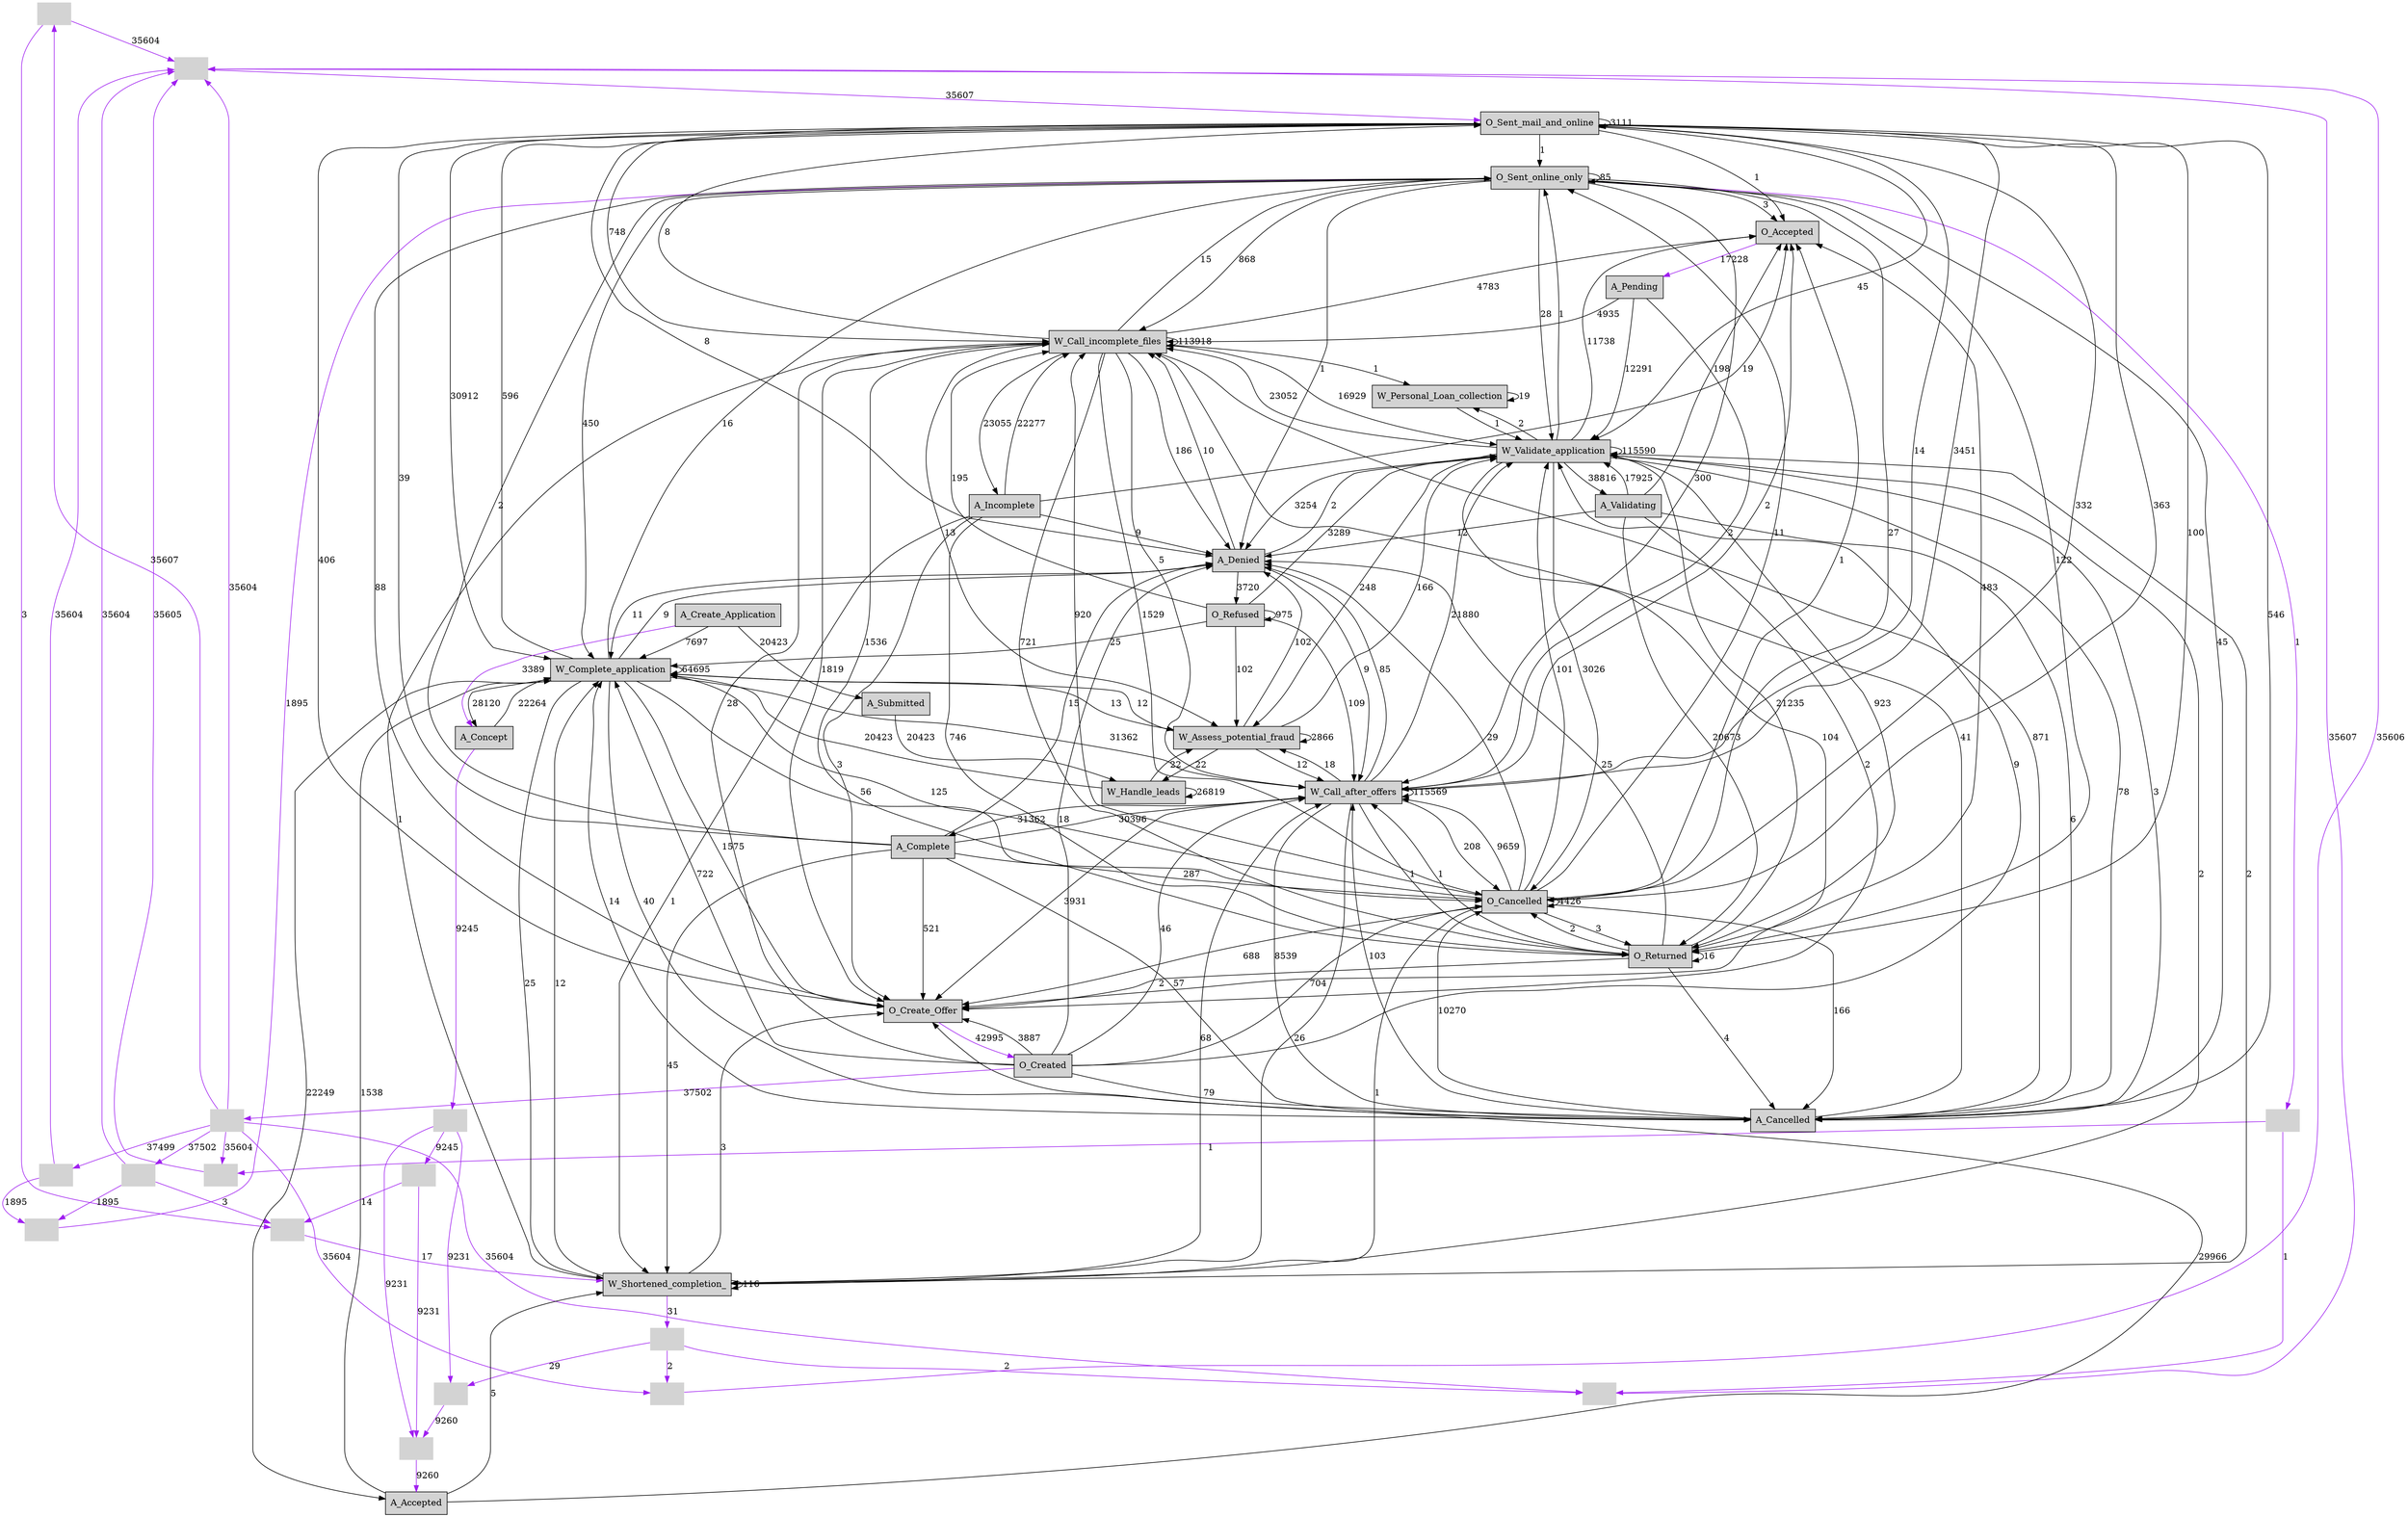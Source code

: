 digraph G { node [style=filled,shape=box];
XOR4 [shape=none,label="",image="C:\\Users\\lcheng\\Desktop\\ProM\\Figures\\xor.png"];
AndJ0 [shape=none,label="",image="C:\\Users\\lcheng\\Desktop\\ProM\\Figures\\and.png"];
AndJ1 [shape=none,label="",image="C:\\Users\\lcheng\\Desktop\\ProM\\Figures\\and.png"];
AndS1 [shape=none,label="",image="C:\\Users\\lcheng\\Desktop\\ProM\\Figures\\and.png"];
AndJ3 [shape=none,label="",image="C:\\Users\\lcheng\\Desktop\\ProM\\Figures\\and.png"];
AndS4 [shape=none,label="",image="C:\\Users\\lcheng\\Desktop\\ProM\\Figures\\and.png"];
XOR7 [shape=none,label="",image="C:\\Users\\lcheng\\Desktop\\ProM\\Figures\\xor.png"];
XOR10 [shape=none,label="",image="C:\\Users\\lcheng\\Desktop\\ProM\\Figures\\xor.png"];
AndS2 [shape=none,label="",image="C:\\Users\\lcheng\\Desktop\\ProM\\Figures\\and.png"];
XOR2 [shape=none,label="",image="C:\\Users\\lcheng\\Desktop\\ProM\\Figures\\xor.png"];
XOR3 [shape=none,label="",image="C:\\Users\\lcheng\\Desktop\\ProM\\Figures\\xor.png"];
XOR1 [shape=none,label="",image="C:\\Users\\lcheng\\Desktop\\ProM\\Figures\\xor.png"];
XOR12 [shape=none,label="",image="C:\\Users\\lcheng\\Desktop\\ProM\\Figures\\xor.png"];
AndJ4 [shape=none,label="",image="C:\\Users\\lcheng\\Desktop\\ProM\\Figures\\and.png"];
AndS0 [shape=none,label="",image="C:\\Users\\lcheng\\Desktop\\ProM\\Figures\\and.png"];
XOR8 [shape=none,label="",image="C:\\Users\\lcheng\\Desktop\\ProM\\Figures\\xor.png"];
edge [color=purple];
XOR4 -> AndJ0[label="35604"];
XOR4 -> AndJ1[label="3"];
O_Sent_online_only -> AndS1[label="1"];
AndJ3 -> A_Accepted[label="9260"];
A_Concept -> AndS4[label="9245"];
XOR7 -> AndJ3[label="9260"];
AndJ0 -> O_Sent_mail_and_online[label="35607"];
XOR10 -> AndJ1[label="14"];
XOR10 -> AndJ3[label="9231"];
AndS2 -> XOR2[label="2"];
AndS2 -> XOR3[label="2"];
AndS2 -> XOR7[label="29"];
XOR3 -> AndJ0[label="35607"];
A_Create_Application -> A_Concept[label="3389"];
AndS1 -> XOR3[label="1"];
AndS1 -> XOR1[label="1"];
AndS4 -> XOR10[label="9245"];
AndS4 -> XOR7[label="9231"];
AndS4 -> AndJ3[label="9231"];
XOR12 -> AndJ0[label="35604"];
XOR12 -> AndJ4[label="1895"];
W_Shortened_completion_ -> AndS2[label="31"];
O_Created -> AndS0[label="37502"];
XOR8 -> AndJ0[label="35604"];
XOR8 -> AndJ4[label="1895"];
XOR8 -> AndJ1[label="3"];
XOR2 -> AndJ0[label="35606"];
O_Accepted -> A_Pending[label="17228"];
O_Create_Offer -> O_Created[label="42995"];
AndJ1 -> W_Shortened_completion_[label="17"];
AndS0 -> XOR2[label="35604"];
AndS0 -> XOR3[label="35604"];
AndS0 -> AndJ0[label="35604"];
AndS0 -> XOR4[label="35607"];
AndS0 -> XOR1[label="35604"];
AndS0 -> XOR8[label="37502"];
AndS0 -> XOR12[label="37499"];
AndJ4 -> O_Sent_online_only[label="1895"];
XOR1 -> AndJ0[label="35605"];
edge [color=black];
A_Accepted -> W_Shortened_completion_[label="5"];
A_Accepted -> O_Create_Offer[label="29966"];
A_Accepted -> W_Complete_application[label="1538"];
A_Cancelled -> W_Call_incomplete_files[label="41"];
A_Cancelled -> O_Cancelled[label="10270"];
A_Cancelled -> W_Call_after_offers[label="103"];
A_Cancelled -> W_Validate_application[label="3"];
A_Cancelled -> W_Complete_application[label="14"];
O_Sent_online_only -> O_Accepted[label="3"];
O_Sent_online_only -> O_Returned[label="122"];
O_Sent_online_only -> O_Cancelled[label="27"];
O_Sent_online_only -> W_Call_incomplete_files[label="868"];
O_Sent_online_only -> A_Denied[label="1"];
O_Sent_online_only -> A_Cancelled[label="45"];
O_Sent_online_only -> W_Call_after_offers[label="300"];
O_Sent_online_only -> O_Create_Offer[label="88"];
O_Sent_online_only -> W_Validate_application[label="28"];
O_Sent_online_only -> W_Complete_application[label="450"];
O_Sent_online_only -> O_Sent_online_only[label="85"];
A_Concept -> W_Complete_application[label="22264"];
O_Sent_mail_and_online -> O_Accepted[label="1"];
O_Sent_mail_and_online -> O_Returned[label="100"];
O_Sent_mail_and_online -> O_Cancelled[label="363"];
O_Sent_mail_and_online -> W_Call_incomplete_files[label="748"];
O_Sent_mail_and_online -> A_Denied[label="8"];
O_Sent_mail_and_online -> A_Cancelled[label="546"];
O_Sent_mail_and_online -> W_Call_after_offers[label="3451"];
O_Sent_mail_and_online -> O_Create_Offer[label="406"];
O_Sent_mail_and_online -> W_Validate_application[label="45"];
O_Sent_mail_and_online -> W_Complete_application[label="30912"];
O_Sent_mail_and_online -> O_Sent_mail_and_online[label="3111"];
O_Sent_mail_and_online -> O_Sent_online_only[label="1"];
O_Refused -> W_Call_incomplete_files[label="195"];
O_Refused -> O_Refused[label="975"];
O_Refused -> W_Call_after_offers[label="109"];
O_Refused -> W_Validate_application[label="3289"];
O_Refused -> W_Assess_potential_fraud[label="102"];
O_Refused -> W_Complete_application[label="25"];
A_Submitted -> W_Handle_leads[label="20423"];
A_Validating -> O_Accepted[label="198"];
A_Validating -> O_Returned[label="20673"];
A_Validating -> A_Denied[label="12"];
A_Validating -> A_Cancelled[label="6"];
A_Validating -> O_Create_Offer[label="2"];
A_Validating -> W_Validate_application[label="17925"];
A_Create_Application -> W_Complete_application[label="7697"];
A_Create_Application -> A_Submitted[label="20423"];
A_Denied -> W_Call_incomplete_files[label="10"];
A_Denied -> O_Refused[label="3720"];
A_Denied -> W_Call_after_offers[label="9"];
A_Denied -> W_Validate_application[label="2"];
A_Denied -> W_Complete_application[label="11"];
W_Complete_application -> O_Sent_online_only[label="16"];
W_Complete_application -> A_Concept[label="28120"];
W_Complete_application -> W_Shortened_completion_[label="25"];
W_Complete_application -> O_Cancelled[label="56"];
W_Complete_application -> A_Denied[label="9"];
W_Complete_application -> A_Cancelled[label="40"];
W_Complete_application -> W_Call_after_offers[label="31362"];
W_Complete_application -> O_Create_Offer[label="1575"];
W_Complete_application -> W_Assess_potential_fraud[label="13"];
W_Complete_application -> W_Complete_application[label="64695"];
W_Complete_application -> O_Sent_mail_and_online[label="596"];
W_Complete_application -> A_Accepted[label="22249"];
A_Incomplete -> O_Accepted[label="19"];
A_Incomplete -> W_Shortened_completion_[label="1"];
A_Incomplete -> O_Returned[label="746"];
A_Incomplete -> W_Call_incomplete_files[label="22277"];
A_Incomplete -> A_Denied[label="9"];
A_Incomplete -> O_Create_Offer[label="3"];
O_Cancelled -> O_Accepted[label="1"];
O_Cancelled -> W_Shortened_completion_[label="1"];
O_Cancelled -> W_Call_incomplete_files[label="920"];
O_Cancelled -> O_Cancelled[label="4426"];
O_Cancelled -> O_Returned[label="3"];
O_Cancelled -> A_Denied[label="29"];
O_Cancelled -> A_Cancelled[label="166"];
O_Cancelled -> O_Create_Offer[label="688"];
O_Cancelled -> W_Call_after_offers[label="9659"];
O_Cancelled -> W_Validate_application[label="101"];
O_Cancelled -> W_Complete_application[label="125"];
O_Cancelled -> O_Sent_online_only[label="11"];
O_Cancelled -> O_Sent_mail_and_online[label="332"];
W_Assess_potential_fraud -> W_Handle_leads[label="22"];
W_Assess_potential_fraud -> A_Denied[label="102"];
W_Assess_potential_fraud -> W_Call_after_offers[label="12"];
W_Assess_potential_fraud -> W_Validate_application[label="166"];
W_Assess_potential_fraud -> W_Assess_potential_fraud[label="2866"];
W_Assess_potential_fraud -> W_Complete_application[label="12"];
W_Handle_leads -> W_Handle_leads[label="26819"];
W_Handle_leads -> W_Assess_potential_fraud[label="22"];
W_Handle_leads -> W_Complete_application[label="20423"];
W_Call_incomplete_files -> W_Call_incomplete_files[label="113918"];
W_Call_incomplete_files -> O_Cancelled[label="1529"];
W_Call_incomplete_files -> O_Returned[label="721"];
W_Call_incomplete_files -> A_Denied[label="186"];
W_Call_incomplete_files -> A_Cancelled[label="871"];
W_Call_incomplete_files -> O_Create_Offer[label="1819"];
W_Call_incomplete_files -> W_Validate_application[label="16929"];
W_Call_incomplete_files -> W_Assess_potential_fraud[label="13"];
W_Call_incomplete_files -> A_Incomplete[label="23055"];
W_Call_incomplete_files -> O_Sent_mail_and_online[label="8"];
W_Call_incomplete_files -> O_Accepted[label="4783"];
W_Call_incomplete_files -> W_Call_after_offers[label="5"];
W_Call_incomplete_files -> W_Personal_Loan_collection[label="1"];
W_Call_incomplete_files -> O_Sent_online_only[label="15"];
O_Returned -> O_Accepted[label="483"];
O_Returned -> O_Returned[label="16"];
O_Returned -> O_Cancelled[label="2"];
O_Returned -> W_Call_incomplete_files[label="1536"];
O_Returned -> A_Denied[label="25"];
O_Returned -> A_Cancelled[label="4"];
O_Returned -> W_Call_after_offers[label="1"];
O_Returned -> O_Create_Offer[label="2"];
O_Returned -> W_Validate_application[label="21235"];
W_Personal_Loan_collection -> W_Validate_application[label="1"];
W_Personal_Loan_collection -> W_Personal_Loan_collection[label="19"];
A_Pending -> W_Call_incomplete_files[label="4935"];
A_Pending -> W_Call_after_offers[label="2"];
A_Pending -> W_Validate_application[label="12291"];
W_Shortened_completion_ -> W_Shortened_completion_[label="116"];
W_Shortened_completion_ -> W_Call_incomplete_files[label="1"];
W_Shortened_completion_ -> W_Call_after_offers[label="68"];
W_Shortened_completion_ -> O_Create_Offer[label="3"];
W_Shortened_completion_ -> W_Validate_application[label="2"];
W_Shortened_completion_ -> W_Complete_application[label="12"];
O_Created -> W_Call_incomplete_files[label="28"];
O_Created -> O_Cancelled[label="704"];
O_Created -> A_Denied[label="18"];
O_Created -> A_Cancelled[label="79"];
O_Created -> W_Call_after_offers[label="46"];
O_Created -> O_Create_Offer[label="3887"];
O_Created -> W_Validate_application[label="9"];
O_Created -> W_Complete_application[label="722"];
W_Validate_application -> O_Accepted[label="11738"];
W_Validate_application -> W_Shortened_completion_[label="2"];
W_Validate_application -> W_Call_incomplete_files[label="23052"];
W_Validate_application -> O_Cancelled[label="3026"];
W_Validate_application -> O_Returned[label="923"];
W_Validate_application -> A_Denied[label="3254"];
W_Validate_application -> A_Cancelled[label="78"];
W_Validate_application -> O_Create_Offer[label="104"];
W_Validate_application -> W_Validate_application[label="115590"];
W_Validate_application -> W_Personal_Loan_collection[label="2"];
W_Validate_application -> W_Assess_potential_fraud[label="248"];
W_Validate_application -> A_Validating[label="38816"];
W_Validate_application -> O_Sent_online_only[label="1"];
W_Call_after_offers -> A_Complete[label="31362"];
W_Call_after_offers -> O_Accepted[label="2"];
W_Call_after_offers -> W_Shortened_completion_[label="26"];
W_Call_after_offers -> O_Returned[label="1"];
W_Call_after_offers -> O_Cancelled[label="208"];
W_Call_after_offers -> A_Denied[label="85"];
W_Call_after_offers -> A_Cancelled[label="8539"];
W_Call_after_offers -> W_Call_after_offers[label="115569"];
W_Call_after_offers -> O_Create_Offer[label="3931"];
W_Call_after_offers -> W_Validate_application[label="21880"];
W_Call_after_offers -> W_Assess_potential_fraud[label="18"];
W_Call_after_offers -> O_Sent_mail_and_online[label="14"];
A_Complete -> W_Shortened_completion_[label="45"];
A_Complete -> O_Cancelled[label="287"];
A_Complete -> A_Denied[label="15"];
A_Complete -> A_Cancelled[label="57"];
A_Complete -> W_Call_after_offers[label="30396"];
A_Complete -> O_Create_Offer[label="521"];
A_Complete -> O_Sent_mail_and_online[label="39"];
A_Complete -> O_Sent_online_only[label="2"];
}
